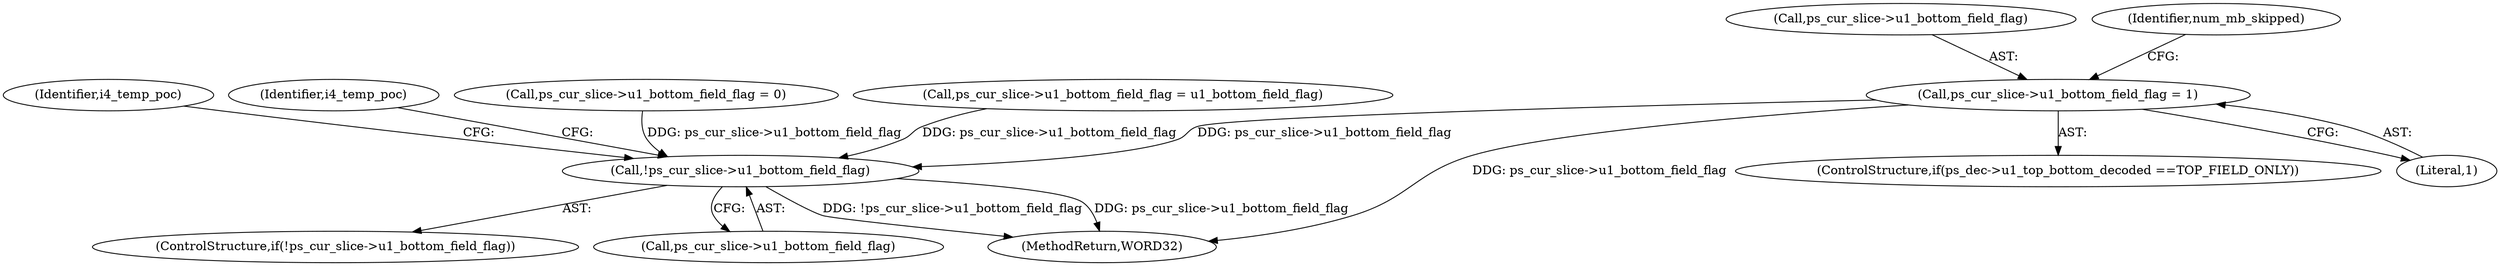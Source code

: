 digraph "0_Android_9a00f562a612d56e7b2b989d168647db900ba6cf_0@pointer" {
"1000852" [label="(Call,ps_cur_slice->u1_bottom_field_flag = 1)"];
"1001305" [label="(Call,!ps_cur_slice->u1_bottom_field_flag)"];
"1001304" [label="(ControlStructure,if(!ps_cur_slice->u1_bottom_field_flag))"];
"1001306" [label="(Call,ps_cur_slice->u1_bottom_field_flag)"];
"1000853" [label="(Call,ps_cur_slice->u1_bottom_field_flag)"];
"1002568" [label="(MethodReturn,WORD32)"];
"1001318" [label="(Identifier,i4_temp_poc)"];
"1000846" [label="(ControlStructure,if(ps_dec->u1_top_bottom_decoded ==TOP_FIELD_ONLY))"];
"1000856" [label="(Literal,1)"];
"1001305" [label="(Call,!ps_cur_slice->u1_bottom_field_flag)"];
"1001310" [label="(Identifier,i4_temp_poc)"];
"1000852" [label="(Call,ps_cur_slice->u1_bottom_field_flag = 1)"];
"1000864" [label="(Identifier,num_mb_skipped)"];
"1000858" [label="(Call,ps_cur_slice->u1_bottom_field_flag = 0)"];
"1000924" [label="(Call,ps_cur_slice->u1_bottom_field_flag = u1_bottom_field_flag)"];
"1000852" -> "1000846"  [label="AST: "];
"1000852" -> "1000856"  [label="CFG: "];
"1000853" -> "1000852"  [label="AST: "];
"1000856" -> "1000852"  [label="AST: "];
"1000864" -> "1000852"  [label="CFG: "];
"1000852" -> "1002568"  [label="DDG: ps_cur_slice->u1_bottom_field_flag"];
"1000852" -> "1001305"  [label="DDG: ps_cur_slice->u1_bottom_field_flag"];
"1001305" -> "1001304"  [label="AST: "];
"1001305" -> "1001306"  [label="CFG: "];
"1001306" -> "1001305"  [label="AST: "];
"1001310" -> "1001305"  [label="CFG: "];
"1001318" -> "1001305"  [label="CFG: "];
"1001305" -> "1002568"  [label="DDG: !ps_cur_slice->u1_bottom_field_flag"];
"1001305" -> "1002568"  [label="DDG: ps_cur_slice->u1_bottom_field_flag"];
"1000924" -> "1001305"  [label="DDG: ps_cur_slice->u1_bottom_field_flag"];
"1000858" -> "1001305"  [label="DDG: ps_cur_slice->u1_bottom_field_flag"];
}
